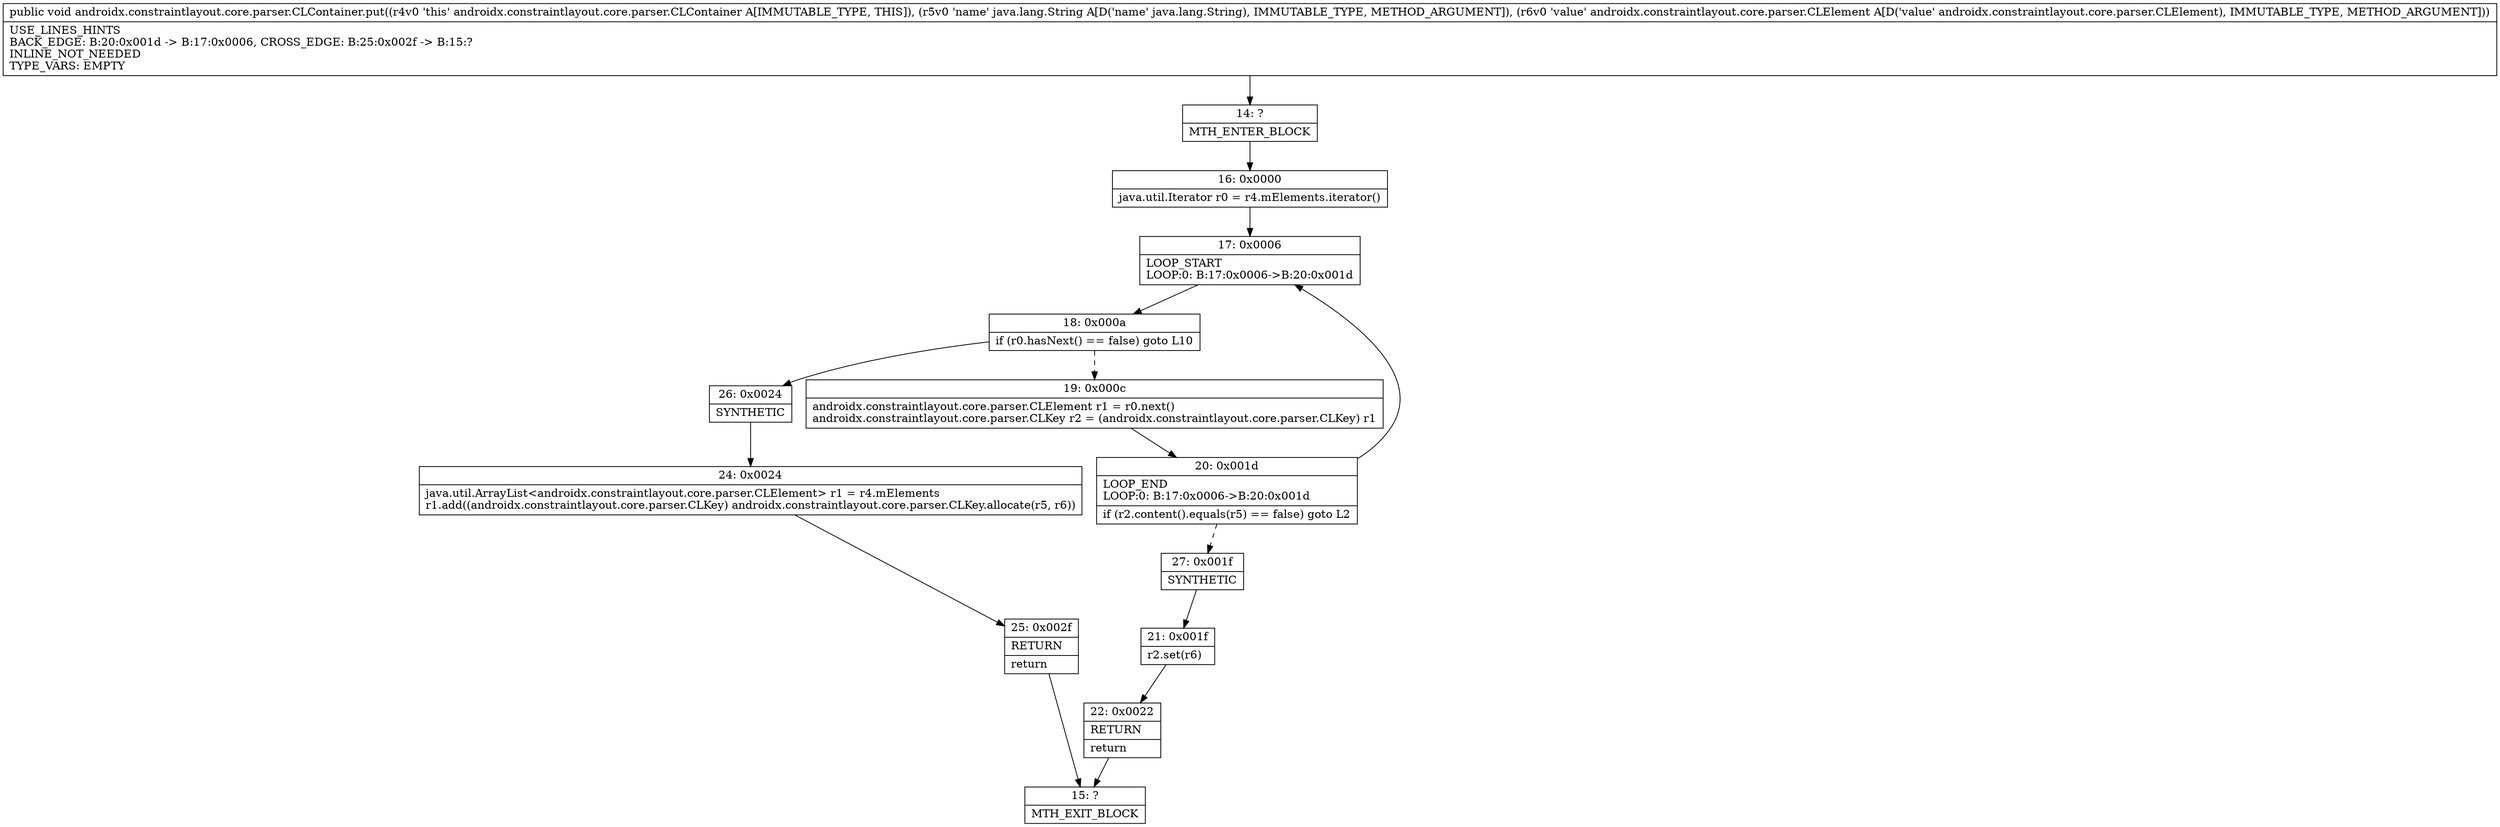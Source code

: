 digraph "CFG forandroidx.constraintlayout.core.parser.CLContainer.put(Ljava\/lang\/String;Landroidx\/constraintlayout\/core\/parser\/CLElement;)V" {
Node_14 [shape=record,label="{14\:\ ?|MTH_ENTER_BLOCK\l}"];
Node_16 [shape=record,label="{16\:\ 0x0000|java.util.Iterator r0 = r4.mElements.iterator()\l}"];
Node_17 [shape=record,label="{17\:\ 0x0006|LOOP_START\lLOOP:0: B:17:0x0006\-\>B:20:0x001d\l}"];
Node_18 [shape=record,label="{18\:\ 0x000a|if (r0.hasNext() == false) goto L10\l}"];
Node_19 [shape=record,label="{19\:\ 0x000c|androidx.constraintlayout.core.parser.CLElement r1 = r0.next()\landroidx.constraintlayout.core.parser.CLKey r2 = (androidx.constraintlayout.core.parser.CLKey) r1\l}"];
Node_20 [shape=record,label="{20\:\ 0x001d|LOOP_END\lLOOP:0: B:17:0x0006\-\>B:20:0x001d\l|if (r2.content().equals(r5) == false) goto L2\l}"];
Node_27 [shape=record,label="{27\:\ 0x001f|SYNTHETIC\l}"];
Node_21 [shape=record,label="{21\:\ 0x001f|r2.set(r6)\l}"];
Node_22 [shape=record,label="{22\:\ 0x0022|RETURN\l|return\l}"];
Node_15 [shape=record,label="{15\:\ ?|MTH_EXIT_BLOCK\l}"];
Node_26 [shape=record,label="{26\:\ 0x0024|SYNTHETIC\l}"];
Node_24 [shape=record,label="{24\:\ 0x0024|java.util.ArrayList\<androidx.constraintlayout.core.parser.CLElement\> r1 = r4.mElements\lr1.add((androidx.constraintlayout.core.parser.CLKey) androidx.constraintlayout.core.parser.CLKey.allocate(r5, r6))\l}"];
Node_25 [shape=record,label="{25\:\ 0x002f|RETURN\l|return\l}"];
MethodNode[shape=record,label="{public void androidx.constraintlayout.core.parser.CLContainer.put((r4v0 'this' androidx.constraintlayout.core.parser.CLContainer A[IMMUTABLE_TYPE, THIS]), (r5v0 'name' java.lang.String A[D('name' java.lang.String), IMMUTABLE_TYPE, METHOD_ARGUMENT]), (r6v0 'value' androidx.constraintlayout.core.parser.CLElement A[D('value' androidx.constraintlayout.core.parser.CLElement), IMMUTABLE_TYPE, METHOD_ARGUMENT]))  | USE_LINES_HINTS\lBACK_EDGE: B:20:0x001d \-\> B:17:0x0006, CROSS_EDGE: B:25:0x002f \-\> B:15:?\lINLINE_NOT_NEEDED\lTYPE_VARS: EMPTY\l}"];
MethodNode -> Node_14;Node_14 -> Node_16;
Node_16 -> Node_17;
Node_17 -> Node_18;
Node_18 -> Node_19[style=dashed];
Node_18 -> Node_26;
Node_19 -> Node_20;
Node_20 -> Node_17;
Node_20 -> Node_27[style=dashed];
Node_27 -> Node_21;
Node_21 -> Node_22;
Node_22 -> Node_15;
Node_26 -> Node_24;
Node_24 -> Node_25;
Node_25 -> Node_15;
}

